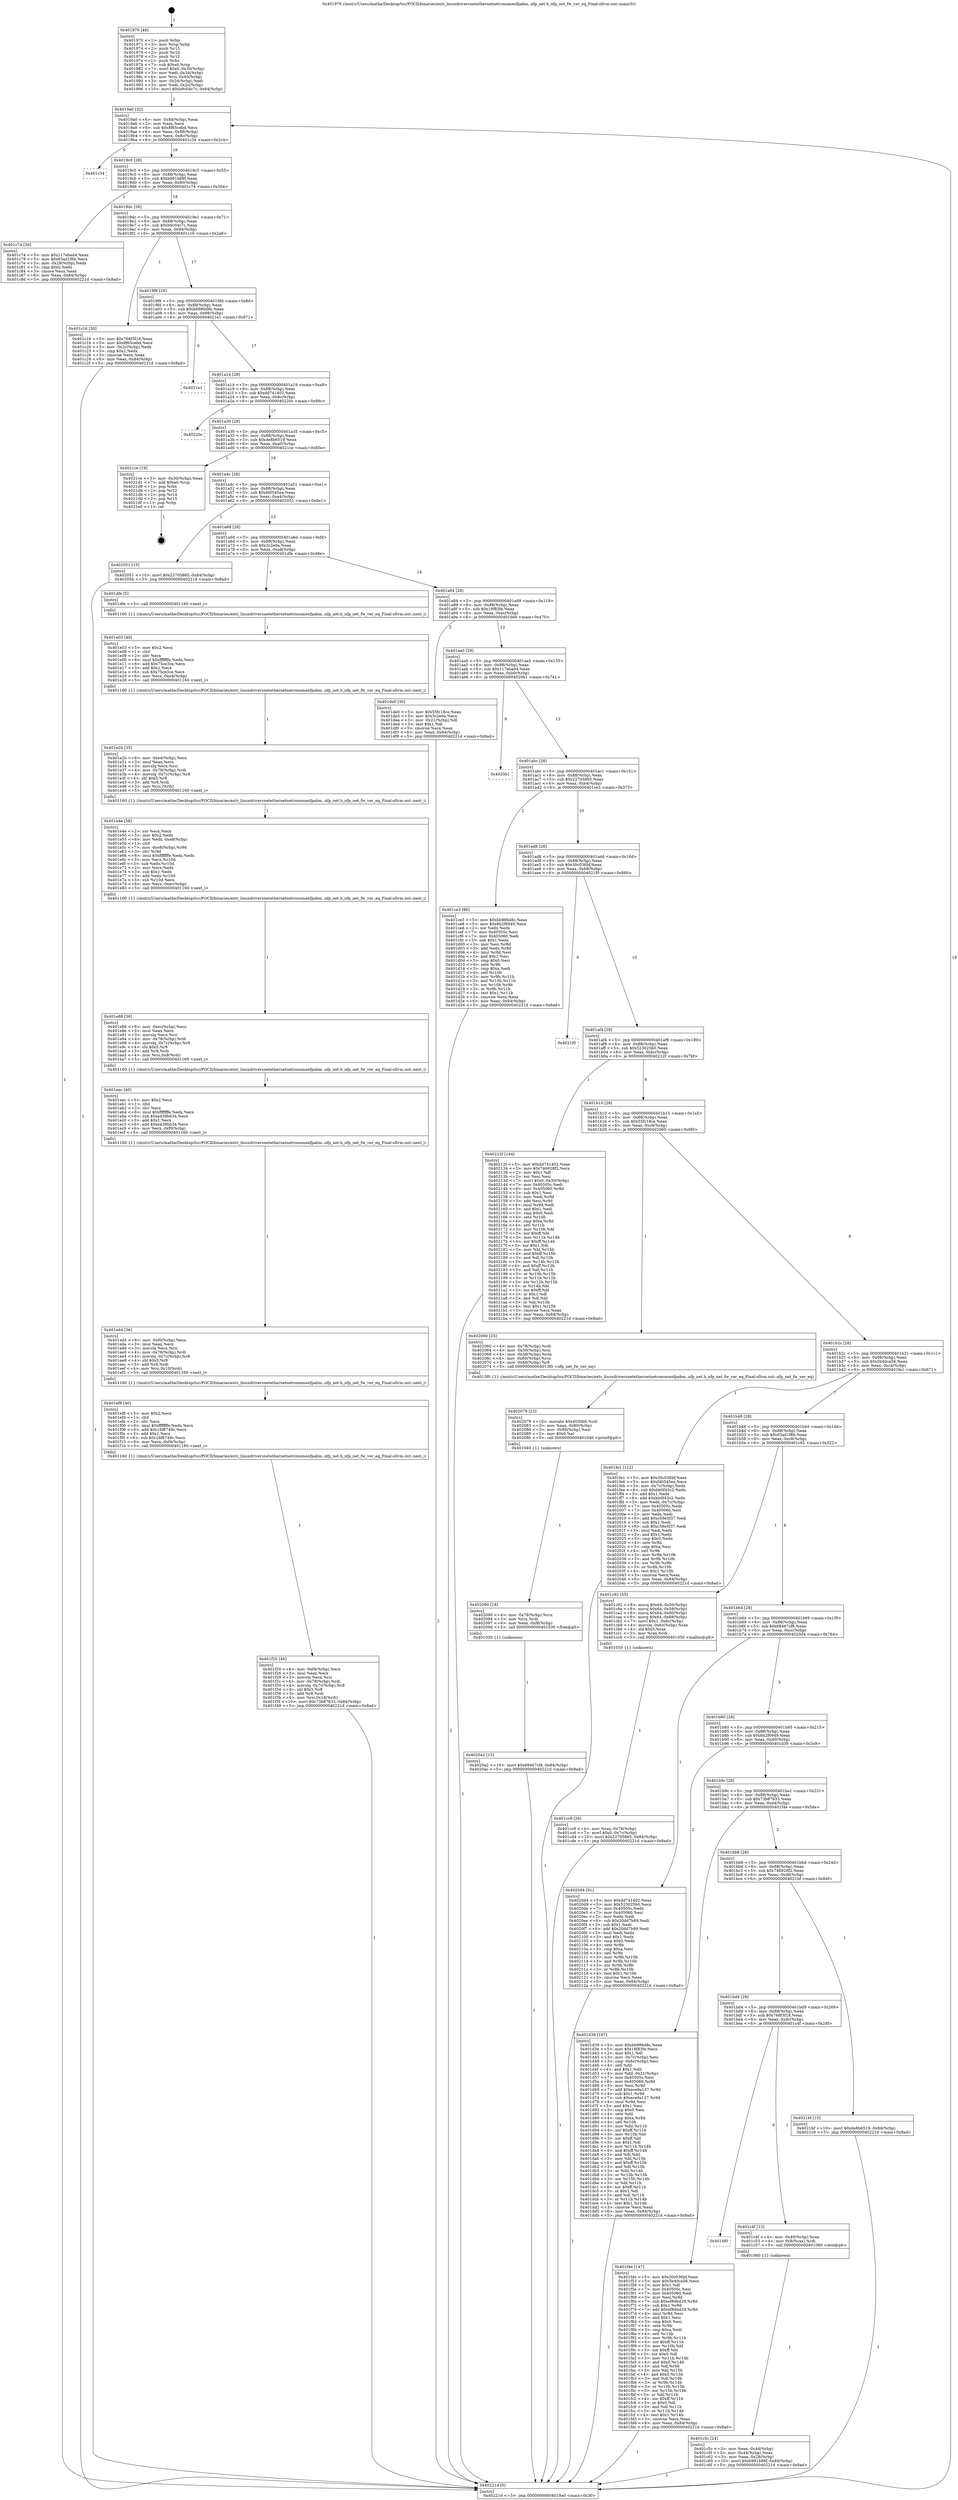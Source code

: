 digraph "0x401970" {
  label = "0x401970 (/mnt/c/Users/mathe/Desktop/tcc/POCII/binaries/extr_linuxdriversnetethernetnetronomenfpabm..nfp_net.h_nfp_net_fw_ver_eq_Final-ollvm.out::main(0))"
  labelloc = "t"
  node[shape=record]

  Entry [label="",width=0.3,height=0.3,shape=circle,fillcolor=black,style=filled]
  "0x4019a0" [label="{
     0x4019a0 [32]\l
     | [instrs]\l
     &nbsp;&nbsp;0x4019a0 \<+6\>: mov -0x84(%rbp),%eax\l
     &nbsp;&nbsp;0x4019a6 \<+2\>: mov %eax,%ecx\l
     &nbsp;&nbsp;0x4019a8 \<+6\>: sub $0x8f65cebd,%ecx\l
     &nbsp;&nbsp;0x4019ae \<+6\>: mov %eax,-0x88(%rbp)\l
     &nbsp;&nbsp;0x4019b4 \<+6\>: mov %ecx,-0x8c(%rbp)\l
     &nbsp;&nbsp;0x4019ba \<+6\>: je 0000000000401c34 \<main+0x2c4\>\l
  }"]
  "0x401c34" [label="{
     0x401c34\l
  }", style=dashed]
  "0x4019c0" [label="{
     0x4019c0 [28]\l
     | [instrs]\l
     &nbsp;&nbsp;0x4019c0 \<+5\>: jmp 00000000004019c5 \<main+0x55\>\l
     &nbsp;&nbsp;0x4019c5 \<+6\>: mov -0x88(%rbp),%eax\l
     &nbsp;&nbsp;0x4019cb \<+5\>: sub $0xb991b88f,%eax\l
     &nbsp;&nbsp;0x4019d0 \<+6\>: mov %eax,-0x90(%rbp)\l
     &nbsp;&nbsp;0x4019d6 \<+6\>: je 0000000000401c74 \<main+0x304\>\l
  }"]
  Exit [label="",width=0.3,height=0.3,shape=circle,fillcolor=black,style=filled,peripheries=2]
  "0x401c74" [label="{
     0x401c74 [30]\l
     | [instrs]\l
     &nbsp;&nbsp;0x401c74 \<+5\>: mov $0x117ebad4,%eax\l
     &nbsp;&nbsp;0x401c79 \<+5\>: mov $0x63ad1f6b,%ecx\l
     &nbsp;&nbsp;0x401c7e \<+3\>: mov -0x28(%rbp),%edx\l
     &nbsp;&nbsp;0x401c81 \<+3\>: cmp $0x0,%edx\l
     &nbsp;&nbsp;0x401c84 \<+3\>: cmove %ecx,%eax\l
     &nbsp;&nbsp;0x401c87 \<+6\>: mov %eax,-0x84(%rbp)\l
     &nbsp;&nbsp;0x401c8d \<+5\>: jmp 000000000040221d \<main+0x8ad\>\l
  }"]
  "0x4019dc" [label="{
     0x4019dc [28]\l
     | [instrs]\l
     &nbsp;&nbsp;0x4019dc \<+5\>: jmp 00000000004019e1 \<main+0x71\>\l
     &nbsp;&nbsp;0x4019e1 \<+6\>: mov -0x88(%rbp),%eax\l
     &nbsp;&nbsp;0x4019e7 \<+5\>: sub $0xb9c04c7c,%eax\l
     &nbsp;&nbsp;0x4019ec \<+6\>: mov %eax,-0x94(%rbp)\l
     &nbsp;&nbsp;0x4019f2 \<+6\>: je 0000000000401c16 \<main+0x2a6\>\l
  }"]
  "0x4020a2" [label="{
     0x4020a2 [15]\l
     | [instrs]\l
     &nbsp;&nbsp;0x4020a2 \<+10\>: movl $0x68467cf8,-0x84(%rbp)\l
     &nbsp;&nbsp;0x4020ac \<+5\>: jmp 000000000040221d \<main+0x8ad\>\l
  }"]
  "0x401c16" [label="{
     0x401c16 [30]\l
     | [instrs]\l
     &nbsp;&nbsp;0x401c16 \<+5\>: mov $0x768f3f18,%eax\l
     &nbsp;&nbsp;0x401c1b \<+5\>: mov $0x8f65cebd,%ecx\l
     &nbsp;&nbsp;0x401c20 \<+3\>: mov -0x2c(%rbp),%edx\l
     &nbsp;&nbsp;0x401c23 \<+3\>: cmp $0x2,%edx\l
     &nbsp;&nbsp;0x401c26 \<+3\>: cmovne %ecx,%eax\l
     &nbsp;&nbsp;0x401c29 \<+6\>: mov %eax,-0x84(%rbp)\l
     &nbsp;&nbsp;0x401c2f \<+5\>: jmp 000000000040221d \<main+0x8ad\>\l
  }"]
  "0x4019f8" [label="{
     0x4019f8 [28]\l
     | [instrs]\l
     &nbsp;&nbsp;0x4019f8 \<+5\>: jmp 00000000004019fd \<main+0x8d\>\l
     &nbsp;&nbsp;0x4019fd \<+6\>: mov -0x88(%rbp),%eax\l
     &nbsp;&nbsp;0x401a03 \<+5\>: sub $0xbb986d8c,%eax\l
     &nbsp;&nbsp;0x401a08 \<+6\>: mov %eax,-0x98(%rbp)\l
     &nbsp;&nbsp;0x401a0e \<+6\>: je 00000000004021e1 \<main+0x871\>\l
  }"]
  "0x40221d" [label="{
     0x40221d [5]\l
     | [instrs]\l
     &nbsp;&nbsp;0x40221d \<+5\>: jmp 00000000004019a0 \<main+0x30\>\l
  }"]
  "0x401970" [label="{
     0x401970 [48]\l
     | [instrs]\l
     &nbsp;&nbsp;0x401970 \<+1\>: push %rbp\l
     &nbsp;&nbsp;0x401971 \<+3\>: mov %rsp,%rbp\l
     &nbsp;&nbsp;0x401974 \<+2\>: push %r15\l
     &nbsp;&nbsp;0x401976 \<+2\>: push %r14\l
     &nbsp;&nbsp;0x401978 \<+2\>: push %r12\l
     &nbsp;&nbsp;0x40197a \<+1\>: push %rbx\l
     &nbsp;&nbsp;0x40197b \<+7\>: sub $0xe0,%rsp\l
     &nbsp;&nbsp;0x401982 \<+7\>: movl $0x0,-0x30(%rbp)\l
     &nbsp;&nbsp;0x401989 \<+3\>: mov %edi,-0x34(%rbp)\l
     &nbsp;&nbsp;0x40198c \<+4\>: mov %rsi,-0x40(%rbp)\l
     &nbsp;&nbsp;0x401990 \<+3\>: mov -0x34(%rbp),%edi\l
     &nbsp;&nbsp;0x401993 \<+3\>: mov %edi,-0x2c(%rbp)\l
     &nbsp;&nbsp;0x401996 \<+10\>: movl $0xb9c04c7c,-0x84(%rbp)\l
  }"]
  "0x402090" [label="{
     0x402090 [18]\l
     | [instrs]\l
     &nbsp;&nbsp;0x402090 \<+4\>: mov -0x78(%rbp),%rcx\l
     &nbsp;&nbsp;0x402094 \<+3\>: mov %rcx,%rdi\l
     &nbsp;&nbsp;0x402097 \<+6\>: mov %eax,-0xf8(%rbp)\l
     &nbsp;&nbsp;0x40209d \<+5\>: call 0000000000401030 \<free@plt\>\l
     | [calls]\l
     &nbsp;&nbsp;0x401030 \{1\} (unknown)\l
  }"]
  "0x4021e1" [label="{
     0x4021e1\l
  }", style=dashed]
  "0x401a14" [label="{
     0x401a14 [28]\l
     | [instrs]\l
     &nbsp;&nbsp;0x401a14 \<+5\>: jmp 0000000000401a19 \<main+0xa9\>\l
     &nbsp;&nbsp;0x401a19 \<+6\>: mov -0x88(%rbp),%eax\l
     &nbsp;&nbsp;0x401a1f \<+5\>: sub $0xdd741402,%eax\l
     &nbsp;&nbsp;0x401a24 \<+6\>: mov %eax,-0x9c(%rbp)\l
     &nbsp;&nbsp;0x401a2a \<+6\>: je 000000000040220c \<main+0x89c\>\l
  }"]
  "0x402079" [label="{
     0x402079 [23]\l
     | [instrs]\l
     &nbsp;&nbsp;0x402079 \<+10\>: movabs $0x4030b6,%rdi\l
     &nbsp;&nbsp;0x402083 \<+3\>: mov %eax,-0x80(%rbp)\l
     &nbsp;&nbsp;0x402086 \<+3\>: mov -0x80(%rbp),%esi\l
     &nbsp;&nbsp;0x402089 \<+2\>: mov $0x0,%al\l
     &nbsp;&nbsp;0x40208b \<+5\>: call 0000000000401040 \<printf@plt\>\l
     | [calls]\l
     &nbsp;&nbsp;0x401040 \{1\} (unknown)\l
  }"]
  "0x40220c" [label="{
     0x40220c\l
  }", style=dashed]
  "0x401a30" [label="{
     0x401a30 [28]\l
     | [instrs]\l
     &nbsp;&nbsp;0x401a30 \<+5\>: jmp 0000000000401a35 \<main+0xc5\>\l
     &nbsp;&nbsp;0x401a35 \<+6\>: mov -0x88(%rbp),%eax\l
     &nbsp;&nbsp;0x401a3b \<+5\>: sub $0xde8b6519,%eax\l
     &nbsp;&nbsp;0x401a40 \<+6\>: mov %eax,-0xa0(%rbp)\l
     &nbsp;&nbsp;0x401a46 \<+6\>: je 00000000004021ce \<main+0x85e\>\l
  }"]
  "0x401f20" [label="{
     0x401f20 [46]\l
     | [instrs]\l
     &nbsp;&nbsp;0x401f20 \<+6\>: mov -0xf4(%rbp),%ecx\l
     &nbsp;&nbsp;0x401f26 \<+3\>: imul %eax,%ecx\l
     &nbsp;&nbsp;0x401f29 \<+3\>: movslq %ecx,%rsi\l
     &nbsp;&nbsp;0x401f2c \<+4\>: mov -0x78(%rbp),%rdi\l
     &nbsp;&nbsp;0x401f30 \<+4\>: movslq -0x7c(%rbp),%r8\l
     &nbsp;&nbsp;0x401f34 \<+4\>: shl $0x5,%r8\l
     &nbsp;&nbsp;0x401f38 \<+3\>: add %r8,%rdi\l
     &nbsp;&nbsp;0x401f3b \<+4\>: mov %rsi,0x18(%rdi)\l
     &nbsp;&nbsp;0x401f3f \<+10\>: movl $0x73b87633,-0x84(%rbp)\l
     &nbsp;&nbsp;0x401f49 \<+5\>: jmp 000000000040221d \<main+0x8ad\>\l
  }"]
  "0x4021ce" [label="{
     0x4021ce [19]\l
     | [instrs]\l
     &nbsp;&nbsp;0x4021ce \<+3\>: mov -0x30(%rbp),%eax\l
     &nbsp;&nbsp;0x4021d1 \<+7\>: add $0xe0,%rsp\l
     &nbsp;&nbsp;0x4021d8 \<+1\>: pop %rbx\l
     &nbsp;&nbsp;0x4021d9 \<+2\>: pop %r12\l
     &nbsp;&nbsp;0x4021db \<+2\>: pop %r14\l
     &nbsp;&nbsp;0x4021dd \<+2\>: pop %r15\l
     &nbsp;&nbsp;0x4021df \<+1\>: pop %rbp\l
     &nbsp;&nbsp;0x4021e0 \<+1\>: ret\l
  }"]
  "0x401a4c" [label="{
     0x401a4c [28]\l
     | [instrs]\l
     &nbsp;&nbsp;0x401a4c \<+5\>: jmp 0000000000401a51 \<main+0xe1\>\l
     &nbsp;&nbsp;0x401a51 \<+6\>: mov -0x88(%rbp),%eax\l
     &nbsp;&nbsp;0x401a57 \<+5\>: sub $0xfd0545ea,%eax\l
     &nbsp;&nbsp;0x401a5c \<+6\>: mov %eax,-0xa4(%rbp)\l
     &nbsp;&nbsp;0x401a62 \<+6\>: je 0000000000402051 \<main+0x6e1\>\l
  }"]
  "0x401ef8" [label="{
     0x401ef8 [40]\l
     | [instrs]\l
     &nbsp;&nbsp;0x401ef8 \<+5\>: mov $0x2,%ecx\l
     &nbsp;&nbsp;0x401efd \<+1\>: cltd\l
     &nbsp;&nbsp;0x401efe \<+2\>: idiv %ecx\l
     &nbsp;&nbsp;0x401f00 \<+6\>: imul $0xfffffffe,%edx,%ecx\l
     &nbsp;&nbsp;0x401f06 \<+6\>: add $0x16f8749c,%ecx\l
     &nbsp;&nbsp;0x401f0c \<+3\>: add $0x1,%ecx\l
     &nbsp;&nbsp;0x401f0f \<+6\>: sub $0x16f8749c,%ecx\l
     &nbsp;&nbsp;0x401f15 \<+6\>: mov %ecx,-0xf4(%rbp)\l
     &nbsp;&nbsp;0x401f1b \<+5\>: call 0000000000401160 \<next_i\>\l
     | [calls]\l
     &nbsp;&nbsp;0x401160 \{1\} (/mnt/c/Users/mathe/Desktop/tcc/POCII/binaries/extr_linuxdriversnetethernetnetronomenfpabm..nfp_net.h_nfp_net_fw_ver_eq_Final-ollvm.out::next_i)\l
  }"]
  "0x402051" [label="{
     0x402051 [15]\l
     | [instrs]\l
     &nbsp;&nbsp;0x402051 \<+10\>: movl $0x22705865,-0x84(%rbp)\l
     &nbsp;&nbsp;0x40205b \<+5\>: jmp 000000000040221d \<main+0x8ad\>\l
  }"]
  "0x401a68" [label="{
     0x401a68 [28]\l
     | [instrs]\l
     &nbsp;&nbsp;0x401a68 \<+5\>: jmp 0000000000401a6d \<main+0xfd\>\l
     &nbsp;&nbsp;0x401a6d \<+6\>: mov -0x88(%rbp),%eax\l
     &nbsp;&nbsp;0x401a73 \<+5\>: sub $0x3c2e0a,%eax\l
     &nbsp;&nbsp;0x401a78 \<+6\>: mov %eax,-0xa8(%rbp)\l
     &nbsp;&nbsp;0x401a7e \<+6\>: je 0000000000401dfe \<main+0x48e\>\l
  }"]
  "0x401ed4" [label="{
     0x401ed4 [36]\l
     | [instrs]\l
     &nbsp;&nbsp;0x401ed4 \<+6\>: mov -0xf0(%rbp),%ecx\l
     &nbsp;&nbsp;0x401eda \<+3\>: imul %eax,%ecx\l
     &nbsp;&nbsp;0x401edd \<+3\>: movslq %ecx,%rsi\l
     &nbsp;&nbsp;0x401ee0 \<+4\>: mov -0x78(%rbp),%rdi\l
     &nbsp;&nbsp;0x401ee4 \<+4\>: movslq -0x7c(%rbp),%r8\l
     &nbsp;&nbsp;0x401ee8 \<+4\>: shl $0x5,%r8\l
     &nbsp;&nbsp;0x401eec \<+3\>: add %r8,%rdi\l
     &nbsp;&nbsp;0x401eef \<+4\>: mov %rsi,0x10(%rdi)\l
     &nbsp;&nbsp;0x401ef3 \<+5\>: call 0000000000401160 \<next_i\>\l
     | [calls]\l
     &nbsp;&nbsp;0x401160 \{1\} (/mnt/c/Users/mathe/Desktop/tcc/POCII/binaries/extr_linuxdriversnetethernetnetronomenfpabm..nfp_net.h_nfp_net_fw_ver_eq_Final-ollvm.out::next_i)\l
  }"]
  "0x401dfe" [label="{
     0x401dfe [5]\l
     | [instrs]\l
     &nbsp;&nbsp;0x401dfe \<+5\>: call 0000000000401160 \<next_i\>\l
     | [calls]\l
     &nbsp;&nbsp;0x401160 \{1\} (/mnt/c/Users/mathe/Desktop/tcc/POCII/binaries/extr_linuxdriversnetethernetnetronomenfpabm..nfp_net.h_nfp_net_fw_ver_eq_Final-ollvm.out::next_i)\l
  }"]
  "0x401a84" [label="{
     0x401a84 [28]\l
     | [instrs]\l
     &nbsp;&nbsp;0x401a84 \<+5\>: jmp 0000000000401a89 \<main+0x119\>\l
     &nbsp;&nbsp;0x401a89 \<+6\>: mov -0x88(%rbp),%eax\l
     &nbsp;&nbsp;0x401a8f \<+5\>: sub $0x18f83fe,%eax\l
     &nbsp;&nbsp;0x401a94 \<+6\>: mov %eax,-0xac(%rbp)\l
     &nbsp;&nbsp;0x401a9a \<+6\>: je 0000000000401de0 \<main+0x470\>\l
  }"]
  "0x401eac" [label="{
     0x401eac [40]\l
     | [instrs]\l
     &nbsp;&nbsp;0x401eac \<+5\>: mov $0x2,%ecx\l
     &nbsp;&nbsp;0x401eb1 \<+1\>: cltd\l
     &nbsp;&nbsp;0x401eb2 \<+2\>: idiv %ecx\l
     &nbsp;&nbsp;0x401eb4 \<+6\>: imul $0xfffffffe,%edx,%ecx\l
     &nbsp;&nbsp;0x401eba \<+6\>: sub $0xe439bb34,%ecx\l
     &nbsp;&nbsp;0x401ec0 \<+3\>: add $0x1,%ecx\l
     &nbsp;&nbsp;0x401ec3 \<+6\>: add $0xe439bb34,%ecx\l
     &nbsp;&nbsp;0x401ec9 \<+6\>: mov %ecx,-0xf0(%rbp)\l
     &nbsp;&nbsp;0x401ecf \<+5\>: call 0000000000401160 \<next_i\>\l
     | [calls]\l
     &nbsp;&nbsp;0x401160 \{1\} (/mnt/c/Users/mathe/Desktop/tcc/POCII/binaries/extr_linuxdriversnetethernetnetronomenfpabm..nfp_net.h_nfp_net_fw_ver_eq_Final-ollvm.out::next_i)\l
  }"]
  "0x401de0" [label="{
     0x401de0 [30]\l
     | [instrs]\l
     &nbsp;&nbsp;0x401de0 \<+5\>: mov $0x55fc18ce,%eax\l
     &nbsp;&nbsp;0x401de5 \<+5\>: mov $0x3c2e0a,%ecx\l
     &nbsp;&nbsp;0x401dea \<+3\>: mov -0x21(%rbp),%dl\l
     &nbsp;&nbsp;0x401ded \<+3\>: test $0x1,%dl\l
     &nbsp;&nbsp;0x401df0 \<+3\>: cmovne %ecx,%eax\l
     &nbsp;&nbsp;0x401df3 \<+6\>: mov %eax,-0x84(%rbp)\l
     &nbsp;&nbsp;0x401df9 \<+5\>: jmp 000000000040221d \<main+0x8ad\>\l
  }"]
  "0x401aa0" [label="{
     0x401aa0 [28]\l
     | [instrs]\l
     &nbsp;&nbsp;0x401aa0 \<+5\>: jmp 0000000000401aa5 \<main+0x135\>\l
     &nbsp;&nbsp;0x401aa5 \<+6\>: mov -0x88(%rbp),%eax\l
     &nbsp;&nbsp;0x401aab \<+5\>: sub $0x117ebad4,%eax\l
     &nbsp;&nbsp;0x401ab0 \<+6\>: mov %eax,-0xb0(%rbp)\l
     &nbsp;&nbsp;0x401ab6 \<+6\>: je 00000000004020b1 \<main+0x741\>\l
  }"]
  "0x401e88" [label="{
     0x401e88 [36]\l
     | [instrs]\l
     &nbsp;&nbsp;0x401e88 \<+6\>: mov -0xec(%rbp),%ecx\l
     &nbsp;&nbsp;0x401e8e \<+3\>: imul %eax,%ecx\l
     &nbsp;&nbsp;0x401e91 \<+3\>: movslq %ecx,%rsi\l
     &nbsp;&nbsp;0x401e94 \<+4\>: mov -0x78(%rbp),%rdi\l
     &nbsp;&nbsp;0x401e98 \<+4\>: movslq -0x7c(%rbp),%r8\l
     &nbsp;&nbsp;0x401e9c \<+4\>: shl $0x5,%r8\l
     &nbsp;&nbsp;0x401ea0 \<+3\>: add %r8,%rdi\l
     &nbsp;&nbsp;0x401ea3 \<+4\>: mov %rsi,0x8(%rdi)\l
     &nbsp;&nbsp;0x401ea7 \<+5\>: call 0000000000401160 \<next_i\>\l
     | [calls]\l
     &nbsp;&nbsp;0x401160 \{1\} (/mnt/c/Users/mathe/Desktop/tcc/POCII/binaries/extr_linuxdriversnetethernetnetronomenfpabm..nfp_net.h_nfp_net_fw_ver_eq_Final-ollvm.out::next_i)\l
  }"]
  "0x4020b1" [label="{
     0x4020b1\l
  }", style=dashed]
  "0x401abc" [label="{
     0x401abc [28]\l
     | [instrs]\l
     &nbsp;&nbsp;0x401abc \<+5\>: jmp 0000000000401ac1 \<main+0x151\>\l
     &nbsp;&nbsp;0x401ac1 \<+6\>: mov -0x88(%rbp),%eax\l
     &nbsp;&nbsp;0x401ac7 \<+5\>: sub $0x22705865,%eax\l
     &nbsp;&nbsp;0x401acc \<+6\>: mov %eax,-0xb4(%rbp)\l
     &nbsp;&nbsp;0x401ad2 \<+6\>: je 0000000000401ce3 \<main+0x373\>\l
  }"]
  "0x401e4e" [label="{
     0x401e4e [58]\l
     | [instrs]\l
     &nbsp;&nbsp;0x401e4e \<+2\>: xor %ecx,%ecx\l
     &nbsp;&nbsp;0x401e50 \<+5\>: mov $0x2,%edx\l
     &nbsp;&nbsp;0x401e55 \<+6\>: mov %edx,-0xe8(%rbp)\l
     &nbsp;&nbsp;0x401e5b \<+1\>: cltd\l
     &nbsp;&nbsp;0x401e5c \<+7\>: mov -0xe8(%rbp),%r9d\l
     &nbsp;&nbsp;0x401e63 \<+3\>: idiv %r9d\l
     &nbsp;&nbsp;0x401e66 \<+6\>: imul $0xfffffffe,%edx,%edx\l
     &nbsp;&nbsp;0x401e6c \<+3\>: mov %ecx,%r10d\l
     &nbsp;&nbsp;0x401e6f \<+3\>: sub %edx,%r10d\l
     &nbsp;&nbsp;0x401e72 \<+2\>: mov %ecx,%edx\l
     &nbsp;&nbsp;0x401e74 \<+3\>: sub $0x1,%edx\l
     &nbsp;&nbsp;0x401e77 \<+3\>: add %edx,%r10d\l
     &nbsp;&nbsp;0x401e7a \<+3\>: sub %r10d,%ecx\l
     &nbsp;&nbsp;0x401e7d \<+6\>: mov %ecx,-0xec(%rbp)\l
     &nbsp;&nbsp;0x401e83 \<+5\>: call 0000000000401160 \<next_i\>\l
     | [calls]\l
     &nbsp;&nbsp;0x401160 \{1\} (/mnt/c/Users/mathe/Desktop/tcc/POCII/binaries/extr_linuxdriversnetethernetnetronomenfpabm..nfp_net.h_nfp_net_fw_ver_eq_Final-ollvm.out::next_i)\l
  }"]
  "0x401ce3" [label="{
     0x401ce3 [86]\l
     | [instrs]\l
     &nbsp;&nbsp;0x401ce3 \<+5\>: mov $0xbb986d8c,%eax\l
     &nbsp;&nbsp;0x401ce8 \<+5\>: mov $0x6b2f6949,%ecx\l
     &nbsp;&nbsp;0x401ced \<+2\>: xor %edx,%edx\l
     &nbsp;&nbsp;0x401cef \<+7\>: mov 0x40505c,%esi\l
     &nbsp;&nbsp;0x401cf6 \<+7\>: mov 0x405060,%edi\l
     &nbsp;&nbsp;0x401cfd \<+3\>: sub $0x1,%edx\l
     &nbsp;&nbsp;0x401d00 \<+3\>: mov %esi,%r8d\l
     &nbsp;&nbsp;0x401d03 \<+3\>: add %edx,%r8d\l
     &nbsp;&nbsp;0x401d06 \<+4\>: imul %r8d,%esi\l
     &nbsp;&nbsp;0x401d0a \<+3\>: and $0x1,%esi\l
     &nbsp;&nbsp;0x401d0d \<+3\>: cmp $0x0,%esi\l
     &nbsp;&nbsp;0x401d10 \<+4\>: sete %r9b\l
     &nbsp;&nbsp;0x401d14 \<+3\>: cmp $0xa,%edi\l
     &nbsp;&nbsp;0x401d17 \<+4\>: setl %r10b\l
     &nbsp;&nbsp;0x401d1b \<+3\>: mov %r9b,%r11b\l
     &nbsp;&nbsp;0x401d1e \<+3\>: and %r10b,%r11b\l
     &nbsp;&nbsp;0x401d21 \<+3\>: xor %r10b,%r9b\l
     &nbsp;&nbsp;0x401d24 \<+3\>: or %r9b,%r11b\l
     &nbsp;&nbsp;0x401d27 \<+4\>: test $0x1,%r11b\l
     &nbsp;&nbsp;0x401d2b \<+3\>: cmovne %ecx,%eax\l
     &nbsp;&nbsp;0x401d2e \<+6\>: mov %eax,-0x84(%rbp)\l
     &nbsp;&nbsp;0x401d34 \<+5\>: jmp 000000000040221d \<main+0x8ad\>\l
  }"]
  "0x401ad8" [label="{
     0x401ad8 [28]\l
     | [instrs]\l
     &nbsp;&nbsp;0x401ad8 \<+5\>: jmp 0000000000401add \<main+0x16d\>\l
     &nbsp;&nbsp;0x401add \<+6\>: mov -0x88(%rbp),%eax\l
     &nbsp;&nbsp;0x401ae3 \<+5\>: sub $0x30c036bf,%eax\l
     &nbsp;&nbsp;0x401ae8 \<+6\>: mov %eax,-0xb8(%rbp)\l
     &nbsp;&nbsp;0x401aee \<+6\>: je 00000000004021f0 \<main+0x880\>\l
  }"]
  "0x401e2b" [label="{
     0x401e2b [35]\l
     | [instrs]\l
     &nbsp;&nbsp;0x401e2b \<+6\>: mov -0xe4(%rbp),%ecx\l
     &nbsp;&nbsp;0x401e31 \<+3\>: imul %eax,%ecx\l
     &nbsp;&nbsp;0x401e34 \<+3\>: movslq %ecx,%rsi\l
     &nbsp;&nbsp;0x401e37 \<+4\>: mov -0x78(%rbp),%rdi\l
     &nbsp;&nbsp;0x401e3b \<+4\>: movslq -0x7c(%rbp),%r8\l
     &nbsp;&nbsp;0x401e3f \<+4\>: shl $0x5,%r8\l
     &nbsp;&nbsp;0x401e43 \<+3\>: add %r8,%rdi\l
     &nbsp;&nbsp;0x401e46 \<+3\>: mov %rsi,(%rdi)\l
     &nbsp;&nbsp;0x401e49 \<+5\>: call 0000000000401160 \<next_i\>\l
     | [calls]\l
     &nbsp;&nbsp;0x401160 \{1\} (/mnt/c/Users/mathe/Desktop/tcc/POCII/binaries/extr_linuxdriversnetethernetnetronomenfpabm..nfp_net.h_nfp_net_fw_ver_eq_Final-ollvm.out::next_i)\l
  }"]
  "0x4021f0" [label="{
     0x4021f0\l
  }", style=dashed]
  "0x401af4" [label="{
     0x401af4 [28]\l
     | [instrs]\l
     &nbsp;&nbsp;0x401af4 \<+5\>: jmp 0000000000401af9 \<main+0x189\>\l
     &nbsp;&nbsp;0x401af9 \<+6\>: mov -0x88(%rbp),%eax\l
     &nbsp;&nbsp;0x401aff \<+5\>: sub $0x523025b0,%eax\l
     &nbsp;&nbsp;0x401b04 \<+6\>: mov %eax,-0xbc(%rbp)\l
     &nbsp;&nbsp;0x401b0a \<+6\>: je 000000000040212f \<main+0x7bf\>\l
  }"]
  "0x401e03" [label="{
     0x401e03 [40]\l
     | [instrs]\l
     &nbsp;&nbsp;0x401e03 \<+5\>: mov $0x2,%ecx\l
     &nbsp;&nbsp;0x401e08 \<+1\>: cltd\l
     &nbsp;&nbsp;0x401e09 \<+2\>: idiv %ecx\l
     &nbsp;&nbsp;0x401e0b \<+6\>: imul $0xfffffffe,%edx,%ecx\l
     &nbsp;&nbsp;0x401e11 \<+6\>: add $0x75ce3ce,%ecx\l
     &nbsp;&nbsp;0x401e17 \<+3\>: add $0x1,%ecx\l
     &nbsp;&nbsp;0x401e1a \<+6\>: sub $0x75ce3ce,%ecx\l
     &nbsp;&nbsp;0x401e20 \<+6\>: mov %ecx,-0xe4(%rbp)\l
     &nbsp;&nbsp;0x401e26 \<+5\>: call 0000000000401160 \<next_i\>\l
     | [calls]\l
     &nbsp;&nbsp;0x401160 \{1\} (/mnt/c/Users/mathe/Desktop/tcc/POCII/binaries/extr_linuxdriversnetethernetnetronomenfpabm..nfp_net.h_nfp_net_fw_ver_eq_Final-ollvm.out::next_i)\l
  }"]
  "0x40212f" [label="{
     0x40212f [144]\l
     | [instrs]\l
     &nbsp;&nbsp;0x40212f \<+5\>: mov $0xdd741402,%eax\l
     &nbsp;&nbsp;0x402134 \<+5\>: mov $0x746928f2,%ecx\l
     &nbsp;&nbsp;0x402139 \<+2\>: mov $0x1,%dl\l
     &nbsp;&nbsp;0x40213b \<+2\>: xor %esi,%esi\l
     &nbsp;&nbsp;0x40213d \<+7\>: movl $0x0,-0x30(%rbp)\l
     &nbsp;&nbsp;0x402144 \<+7\>: mov 0x40505c,%edi\l
     &nbsp;&nbsp;0x40214b \<+8\>: mov 0x405060,%r8d\l
     &nbsp;&nbsp;0x402153 \<+3\>: sub $0x1,%esi\l
     &nbsp;&nbsp;0x402156 \<+3\>: mov %edi,%r9d\l
     &nbsp;&nbsp;0x402159 \<+3\>: add %esi,%r9d\l
     &nbsp;&nbsp;0x40215c \<+4\>: imul %r9d,%edi\l
     &nbsp;&nbsp;0x402160 \<+3\>: and $0x1,%edi\l
     &nbsp;&nbsp;0x402163 \<+3\>: cmp $0x0,%edi\l
     &nbsp;&nbsp;0x402166 \<+4\>: sete %r10b\l
     &nbsp;&nbsp;0x40216a \<+4\>: cmp $0xa,%r8d\l
     &nbsp;&nbsp;0x40216e \<+4\>: setl %r11b\l
     &nbsp;&nbsp;0x402172 \<+3\>: mov %r10b,%bl\l
     &nbsp;&nbsp;0x402175 \<+3\>: xor $0xff,%bl\l
     &nbsp;&nbsp;0x402178 \<+3\>: mov %r11b,%r14b\l
     &nbsp;&nbsp;0x40217b \<+4\>: xor $0xff,%r14b\l
     &nbsp;&nbsp;0x40217f \<+3\>: xor $0x1,%dl\l
     &nbsp;&nbsp;0x402182 \<+3\>: mov %bl,%r15b\l
     &nbsp;&nbsp;0x402185 \<+4\>: and $0xff,%r15b\l
     &nbsp;&nbsp;0x402189 \<+3\>: and %dl,%r10b\l
     &nbsp;&nbsp;0x40218c \<+3\>: mov %r14b,%r12b\l
     &nbsp;&nbsp;0x40218f \<+4\>: and $0xff,%r12b\l
     &nbsp;&nbsp;0x402193 \<+3\>: and %dl,%r11b\l
     &nbsp;&nbsp;0x402196 \<+3\>: or %r10b,%r15b\l
     &nbsp;&nbsp;0x402199 \<+3\>: or %r11b,%r12b\l
     &nbsp;&nbsp;0x40219c \<+3\>: xor %r12b,%r15b\l
     &nbsp;&nbsp;0x40219f \<+3\>: or %r14b,%bl\l
     &nbsp;&nbsp;0x4021a2 \<+3\>: xor $0xff,%bl\l
     &nbsp;&nbsp;0x4021a5 \<+3\>: or $0x1,%dl\l
     &nbsp;&nbsp;0x4021a8 \<+2\>: and %dl,%bl\l
     &nbsp;&nbsp;0x4021aa \<+3\>: or %bl,%r15b\l
     &nbsp;&nbsp;0x4021ad \<+4\>: test $0x1,%r15b\l
     &nbsp;&nbsp;0x4021b1 \<+3\>: cmovne %ecx,%eax\l
     &nbsp;&nbsp;0x4021b4 \<+6\>: mov %eax,-0x84(%rbp)\l
     &nbsp;&nbsp;0x4021ba \<+5\>: jmp 000000000040221d \<main+0x8ad\>\l
  }"]
  "0x401b10" [label="{
     0x401b10 [28]\l
     | [instrs]\l
     &nbsp;&nbsp;0x401b10 \<+5\>: jmp 0000000000401b15 \<main+0x1a5\>\l
     &nbsp;&nbsp;0x401b15 \<+6\>: mov -0x88(%rbp),%eax\l
     &nbsp;&nbsp;0x401b1b \<+5\>: sub $0x55fc18ce,%eax\l
     &nbsp;&nbsp;0x401b20 \<+6\>: mov %eax,-0xc0(%rbp)\l
     &nbsp;&nbsp;0x401b26 \<+6\>: je 0000000000402060 \<main+0x6f0\>\l
  }"]
  "0x401cc9" [label="{
     0x401cc9 [26]\l
     | [instrs]\l
     &nbsp;&nbsp;0x401cc9 \<+4\>: mov %rax,-0x78(%rbp)\l
     &nbsp;&nbsp;0x401ccd \<+7\>: movl $0x0,-0x7c(%rbp)\l
     &nbsp;&nbsp;0x401cd4 \<+10\>: movl $0x22705865,-0x84(%rbp)\l
     &nbsp;&nbsp;0x401cde \<+5\>: jmp 000000000040221d \<main+0x8ad\>\l
  }"]
  "0x402060" [label="{
     0x402060 [25]\l
     | [instrs]\l
     &nbsp;&nbsp;0x402060 \<+4\>: mov -0x78(%rbp),%rdi\l
     &nbsp;&nbsp;0x402064 \<+4\>: mov -0x50(%rbp),%rsi\l
     &nbsp;&nbsp;0x402068 \<+4\>: mov -0x58(%rbp),%rdx\l
     &nbsp;&nbsp;0x40206c \<+4\>: mov -0x60(%rbp),%rcx\l
     &nbsp;&nbsp;0x402070 \<+4\>: mov -0x68(%rbp),%r8\l
     &nbsp;&nbsp;0x402074 \<+5\>: call 00000000004013f0 \<nfp_net_fw_ver_eq\>\l
     | [calls]\l
     &nbsp;&nbsp;0x4013f0 \{1\} (/mnt/c/Users/mathe/Desktop/tcc/POCII/binaries/extr_linuxdriversnetethernetnetronomenfpabm..nfp_net.h_nfp_net_fw_ver_eq_Final-ollvm.out::nfp_net_fw_ver_eq)\l
  }"]
  "0x401b2c" [label="{
     0x401b2c [28]\l
     | [instrs]\l
     &nbsp;&nbsp;0x401b2c \<+5\>: jmp 0000000000401b31 \<main+0x1c1\>\l
     &nbsp;&nbsp;0x401b31 \<+6\>: mov -0x88(%rbp),%eax\l
     &nbsp;&nbsp;0x401b37 \<+5\>: sub $0x5b40ca56,%eax\l
     &nbsp;&nbsp;0x401b3c \<+6\>: mov %eax,-0xc4(%rbp)\l
     &nbsp;&nbsp;0x401b42 \<+6\>: je 0000000000401fe1 \<main+0x671\>\l
  }"]
  "0x401c5c" [label="{
     0x401c5c [24]\l
     | [instrs]\l
     &nbsp;&nbsp;0x401c5c \<+3\>: mov %eax,-0x44(%rbp)\l
     &nbsp;&nbsp;0x401c5f \<+3\>: mov -0x44(%rbp),%eax\l
     &nbsp;&nbsp;0x401c62 \<+3\>: mov %eax,-0x28(%rbp)\l
     &nbsp;&nbsp;0x401c65 \<+10\>: movl $0xb991b88f,-0x84(%rbp)\l
     &nbsp;&nbsp;0x401c6f \<+5\>: jmp 000000000040221d \<main+0x8ad\>\l
  }"]
  "0x401fe1" [label="{
     0x401fe1 [112]\l
     | [instrs]\l
     &nbsp;&nbsp;0x401fe1 \<+5\>: mov $0x30c036bf,%eax\l
     &nbsp;&nbsp;0x401fe6 \<+5\>: mov $0xfd0545ea,%ecx\l
     &nbsp;&nbsp;0x401feb \<+3\>: mov -0x7c(%rbp),%edx\l
     &nbsp;&nbsp;0x401fee \<+6\>: sub $0xbb0f43c2,%edx\l
     &nbsp;&nbsp;0x401ff4 \<+3\>: add $0x1,%edx\l
     &nbsp;&nbsp;0x401ff7 \<+6\>: add $0xbb0f43c2,%edx\l
     &nbsp;&nbsp;0x401ffd \<+3\>: mov %edx,-0x7c(%rbp)\l
     &nbsp;&nbsp;0x402000 \<+7\>: mov 0x40505c,%edx\l
     &nbsp;&nbsp;0x402007 \<+7\>: mov 0x405060,%esi\l
     &nbsp;&nbsp;0x40200e \<+2\>: mov %edx,%edi\l
     &nbsp;&nbsp;0x402010 \<+6\>: add $0xc59e5f37,%edi\l
     &nbsp;&nbsp;0x402016 \<+3\>: sub $0x1,%edi\l
     &nbsp;&nbsp;0x402019 \<+6\>: sub $0xc59e5f37,%edi\l
     &nbsp;&nbsp;0x40201f \<+3\>: imul %edi,%edx\l
     &nbsp;&nbsp;0x402022 \<+3\>: and $0x1,%edx\l
     &nbsp;&nbsp;0x402025 \<+3\>: cmp $0x0,%edx\l
     &nbsp;&nbsp;0x402028 \<+4\>: sete %r8b\l
     &nbsp;&nbsp;0x40202c \<+3\>: cmp $0xa,%esi\l
     &nbsp;&nbsp;0x40202f \<+4\>: setl %r9b\l
     &nbsp;&nbsp;0x402033 \<+3\>: mov %r8b,%r10b\l
     &nbsp;&nbsp;0x402036 \<+3\>: and %r9b,%r10b\l
     &nbsp;&nbsp;0x402039 \<+3\>: xor %r9b,%r8b\l
     &nbsp;&nbsp;0x40203c \<+3\>: or %r8b,%r10b\l
     &nbsp;&nbsp;0x40203f \<+4\>: test $0x1,%r10b\l
     &nbsp;&nbsp;0x402043 \<+3\>: cmovne %ecx,%eax\l
     &nbsp;&nbsp;0x402046 \<+6\>: mov %eax,-0x84(%rbp)\l
     &nbsp;&nbsp;0x40204c \<+5\>: jmp 000000000040221d \<main+0x8ad\>\l
  }"]
  "0x401b48" [label="{
     0x401b48 [28]\l
     | [instrs]\l
     &nbsp;&nbsp;0x401b48 \<+5\>: jmp 0000000000401b4d \<main+0x1dd\>\l
     &nbsp;&nbsp;0x401b4d \<+6\>: mov -0x88(%rbp),%eax\l
     &nbsp;&nbsp;0x401b53 \<+5\>: sub $0x63ad1f6b,%eax\l
     &nbsp;&nbsp;0x401b58 \<+6\>: mov %eax,-0xc8(%rbp)\l
     &nbsp;&nbsp;0x401b5e \<+6\>: je 0000000000401c92 \<main+0x322\>\l
  }"]
  "0x401bf0" [label="{
     0x401bf0\l
  }", style=dashed]
  "0x401c92" [label="{
     0x401c92 [55]\l
     | [instrs]\l
     &nbsp;&nbsp;0x401c92 \<+8\>: movq $0x64,-0x50(%rbp)\l
     &nbsp;&nbsp;0x401c9a \<+8\>: movq $0x64,-0x58(%rbp)\l
     &nbsp;&nbsp;0x401ca2 \<+8\>: movq $0x64,-0x60(%rbp)\l
     &nbsp;&nbsp;0x401caa \<+8\>: movq $0x64,-0x68(%rbp)\l
     &nbsp;&nbsp;0x401cb2 \<+7\>: movl $0x1,-0x6c(%rbp)\l
     &nbsp;&nbsp;0x401cb9 \<+4\>: movslq -0x6c(%rbp),%rax\l
     &nbsp;&nbsp;0x401cbd \<+4\>: shl $0x5,%rax\l
     &nbsp;&nbsp;0x401cc1 \<+3\>: mov %rax,%rdi\l
     &nbsp;&nbsp;0x401cc4 \<+5\>: call 0000000000401050 \<malloc@plt\>\l
     | [calls]\l
     &nbsp;&nbsp;0x401050 \{1\} (unknown)\l
  }"]
  "0x401b64" [label="{
     0x401b64 [28]\l
     | [instrs]\l
     &nbsp;&nbsp;0x401b64 \<+5\>: jmp 0000000000401b69 \<main+0x1f9\>\l
     &nbsp;&nbsp;0x401b69 \<+6\>: mov -0x88(%rbp),%eax\l
     &nbsp;&nbsp;0x401b6f \<+5\>: sub $0x68467cf8,%eax\l
     &nbsp;&nbsp;0x401b74 \<+6\>: mov %eax,-0xcc(%rbp)\l
     &nbsp;&nbsp;0x401b7a \<+6\>: je 00000000004020d4 \<main+0x764\>\l
  }"]
  "0x401c4f" [label="{
     0x401c4f [13]\l
     | [instrs]\l
     &nbsp;&nbsp;0x401c4f \<+4\>: mov -0x40(%rbp),%rax\l
     &nbsp;&nbsp;0x401c53 \<+4\>: mov 0x8(%rax),%rdi\l
     &nbsp;&nbsp;0x401c57 \<+5\>: call 0000000000401060 \<atoi@plt\>\l
     | [calls]\l
     &nbsp;&nbsp;0x401060 \{1\} (unknown)\l
  }"]
  "0x4020d4" [label="{
     0x4020d4 [91]\l
     | [instrs]\l
     &nbsp;&nbsp;0x4020d4 \<+5\>: mov $0xdd741402,%eax\l
     &nbsp;&nbsp;0x4020d9 \<+5\>: mov $0x523025b0,%ecx\l
     &nbsp;&nbsp;0x4020de \<+7\>: mov 0x40505c,%edx\l
     &nbsp;&nbsp;0x4020e5 \<+7\>: mov 0x405060,%esi\l
     &nbsp;&nbsp;0x4020ec \<+2\>: mov %edx,%edi\l
     &nbsp;&nbsp;0x4020ee \<+6\>: sub $0x20dd7b89,%edi\l
     &nbsp;&nbsp;0x4020f4 \<+3\>: sub $0x1,%edi\l
     &nbsp;&nbsp;0x4020f7 \<+6\>: add $0x20dd7b89,%edi\l
     &nbsp;&nbsp;0x4020fd \<+3\>: imul %edi,%edx\l
     &nbsp;&nbsp;0x402100 \<+3\>: and $0x1,%edx\l
     &nbsp;&nbsp;0x402103 \<+3\>: cmp $0x0,%edx\l
     &nbsp;&nbsp;0x402106 \<+4\>: sete %r8b\l
     &nbsp;&nbsp;0x40210a \<+3\>: cmp $0xa,%esi\l
     &nbsp;&nbsp;0x40210d \<+4\>: setl %r9b\l
     &nbsp;&nbsp;0x402111 \<+3\>: mov %r8b,%r10b\l
     &nbsp;&nbsp;0x402114 \<+3\>: and %r9b,%r10b\l
     &nbsp;&nbsp;0x402117 \<+3\>: xor %r9b,%r8b\l
     &nbsp;&nbsp;0x40211a \<+3\>: or %r8b,%r10b\l
     &nbsp;&nbsp;0x40211d \<+4\>: test $0x1,%r10b\l
     &nbsp;&nbsp;0x402121 \<+3\>: cmovne %ecx,%eax\l
     &nbsp;&nbsp;0x402124 \<+6\>: mov %eax,-0x84(%rbp)\l
     &nbsp;&nbsp;0x40212a \<+5\>: jmp 000000000040221d \<main+0x8ad\>\l
  }"]
  "0x401b80" [label="{
     0x401b80 [28]\l
     | [instrs]\l
     &nbsp;&nbsp;0x401b80 \<+5\>: jmp 0000000000401b85 \<main+0x215\>\l
     &nbsp;&nbsp;0x401b85 \<+6\>: mov -0x88(%rbp),%eax\l
     &nbsp;&nbsp;0x401b8b \<+5\>: sub $0x6b2f6949,%eax\l
     &nbsp;&nbsp;0x401b90 \<+6\>: mov %eax,-0xd0(%rbp)\l
     &nbsp;&nbsp;0x401b96 \<+6\>: je 0000000000401d39 \<main+0x3c9\>\l
  }"]
  "0x401bd4" [label="{
     0x401bd4 [28]\l
     | [instrs]\l
     &nbsp;&nbsp;0x401bd4 \<+5\>: jmp 0000000000401bd9 \<main+0x269\>\l
     &nbsp;&nbsp;0x401bd9 \<+6\>: mov -0x88(%rbp),%eax\l
     &nbsp;&nbsp;0x401bdf \<+5\>: sub $0x768f3f18,%eax\l
     &nbsp;&nbsp;0x401be4 \<+6\>: mov %eax,-0xdc(%rbp)\l
     &nbsp;&nbsp;0x401bea \<+6\>: je 0000000000401c4f \<main+0x2df\>\l
  }"]
  "0x401d39" [label="{
     0x401d39 [167]\l
     | [instrs]\l
     &nbsp;&nbsp;0x401d39 \<+5\>: mov $0xbb986d8c,%eax\l
     &nbsp;&nbsp;0x401d3e \<+5\>: mov $0x18f83fe,%ecx\l
     &nbsp;&nbsp;0x401d43 \<+2\>: mov $0x1,%dl\l
     &nbsp;&nbsp;0x401d45 \<+3\>: mov -0x7c(%rbp),%esi\l
     &nbsp;&nbsp;0x401d48 \<+3\>: cmp -0x6c(%rbp),%esi\l
     &nbsp;&nbsp;0x401d4b \<+4\>: setl %dil\l
     &nbsp;&nbsp;0x401d4f \<+4\>: and $0x1,%dil\l
     &nbsp;&nbsp;0x401d53 \<+4\>: mov %dil,-0x21(%rbp)\l
     &nbsp;&nbsp;0x401d57 \<+7\>: mov 0x40505c,%esi\l
     &nbsp;&nbsp;0x401d5e \<+8\>: mov 0x405060,%r8d\l
     &nbsp;&nbsp;0x401d66 \<+3\>: mov %esi,%r9d\l
     &nbsp;&nbsp;0x401d69 \<+7\>: add $0xece9a137,%r9d\l
     &nbsp;&nbsp;0x401d70 \<+4\>: sub $0x1,%r9d\l
     &nbsp;&nbsp;0x401d74 \<+7\>: sub $0xece9a137,%r9d\l
     &nbsp;&nbsp;0x401d7b \<+4\>: imul %r9d,%esi\l
     &nbsp;&nbsp;0x401d7f \<+3\>: and $0x1,%esi\l
     &nbsp;&nbsp;0x401d82 \<+3\>: cmp $0x0,%esi\l
     &nbsp;&nbsp;0x401d85 \<+4\>: sete %dil\l
     &nbsp;&nbsp;0x401d89 \<+4\>: cmp $0xa,%r8d\l
     &nbsp;&nbsp;0x401d8d \<+4\>: setl %r10b\l
     &nbsp;&nbsp;0x401d91 \<+3\>: mov %dil,%r11b\l
     &nbsp;&nbsp;0x401d94 \<+4\>: xor $0xff,%r11b\l
     &nbsp;&nbsp;0x401d98 \<+3\>: mov %r10b,%bl\l
     &nbsp;&nbsp;0x401d9b \<+3\>: xor $0xff,%bl\l
     &nbsp;&nbsp;0x401d9e \<+3\>: xor $0x1,%dl\l
     &nbsp;&nbsp;0x401da1 \<+3\>: mov %r11b,%r14b\l
     &nbsp;&nbsp;0x401da4 \<+4\>: and $0xff,%r14b\l
     &nbsp;&nbsp;0x401da8 \<+3\>: and %dl,%dil\l
     &nbsp;&nbsp;0x401dab \<+3\>: mov %bl,%r15b\l
     &nbsp;&nbsp;0x401dae \<+4\>: and $0xff,%r15b\l
     &nbsp;&nbsp;0x401db2 \<+3\>: and %dl,%r10b\l
     &nbsp;&nbsp;0x401db5 \<+3\>: or %dil,%r14b\l
     &nbsp;&nbsp;0x401db8 \<+3\>: or %r10b,%r15b\l
     &nbsp;&nbsp;0x401dbb \<+3\>: xor %r15b,%r14b\l
     &nbsp;&nbsp;0x401dbe \<+3\>: or %bl,%r11b\l
     &nbsp;&nbsp;0x401dc1 \<+4\>: xor $0xff,%r11b\l
     &nbsp;&nbsp;0x401dc5 \<+3\>: or $0x1,%dl\l
     &nbsp;&nbsp;0x401dc8 \<+3\>: and %dl,%r11b\l
     &nbsp;&nbsp;0x401dcb \<+3\>: or %r11b,%r14b\l
     &nbsp;&nbsp;0x401dce \<+4\>: test $0x1,%r14b\l
     &nbsp;&nbsp;0x401dd2 \<+3\>: cmovne %ecx,%eax\l
     &nbsp;&nbsp;0x401dd5 \<+6\>: mov %eax,-0x84(%rbp)\l
     &nbsp;&nbsp;0x401ddb \<+5\>: jmp 000000000040221d \<main+0x8ad\>\l
  }"]
  "0x401b9c" [label="{
     0x401b9c [28]\l
     | [instrs]\l
     &nbsp;&nbsp;0x401b9c \<+5\>: jmp 0000000000401ba1 \<main+0x231\>\l
     &nbsp;&nbsp;0x401ba1 \<+6\>: mov -0x88(%rbp),%eax\l
     &nbsp;&nbsp;0x401ba7 \<+5\>: sub $0x73b87633,%eax\l
     &nbsp;&nbsp;0x401bac \<+6\>: mov %eax,-0xd4(%rbp)\l
     &nbsp;&nbsp;0x401bb2 \<+6\>: je 0000000000401f4e \<main+0x5de\>\l
  }"]
  "0x4021bf" [label="{
     0x4021bf [15]\l
     | [instrs]\l
     &nbsp;&nbsp;0x4021bf \<+10\>: movl $0xde8b6519,-0x84(%rbp)\l
     &nbsp;&nbsp;0x4021c9 \<+5\>: jmp 000000000040221d \<main+0x8ad\>\l
  }"]
  "0x401f4e" [label="{
     0x401f4e [147]\l
     | [instrs]\l
     &nbsp;&nbsp;0x401f4e \<+5\>: mov $0x30c036bf,%eax\l
     &nbsp;&nbsp;0x401f53 \<+5\>: mov $0x5b40ca56,%ecx\l
     &nbsp;&nbsp;0x401f58 \<+2\>: mov $0x1,%dl\l
     &nbsp;&nbsp;0x401f5a \<+7\>: mov 0x40505c,%esi\l
     &nbsp;&nbsp;0x401f61 \<+7\>: mov 0x405060,%edi\l
     &nbsp;&nbsp;0x401f68 \<+3\>: mov %esi,%r8d\l
     &nbsp;&nbsp;0x401f6b \<+7\>: sub $0xef8dbd29,%r8d\l
     &nbsp;&nbsp;0x401f72 \<+4\>: sub $0x1,%r8d\l
     &nbsp;&nbsp;0x401f76 \<+7\>: add $0xef8dbd29,%r8d\l
     &nbsp;&nbsp;0x401f7d \<+4\>: imul %r8d,%esi\l
     &nbsp;&nbsp;0x401f81 \<+3\>: and $0x1,%esi\l
     &nbsp;&nbsp;0x401f84 \<+3\>: cmp $0x0,%esi\l
     &nbsp;&nbsp;0x401f87 \<+4\>: sete %r9b\l
     &nbsp;&nbsp;0x401f8b \<+3\>: cmp $0xa,%edi\l
     &nbsp;&nbsp;0x401f8e \<+4\>: setl %r10b\l
     &nbsp;&nbsp;0x401f92 \<+3\>: mov %r9b,%r11b\l
     &nbsp;&nbsp;0x401f95 \<+4\>: xor $0xff,%r11b\l
     &nbsp;&nbsp;0x401f99 \<+3\>: mov %r10b,%bl\l
     &nbsp;&nbsp;0x401f9c \<+3\>: xor $0xff,%bl\l
     &nbsp;&nbsp;0x401f9f \<+3\>: xor $0x0,%dl\l
     &nbsp;&nbsp;0x401fa2 \<+3\>: mov %r11b,%r14b\l
     &nbsp;&nbsp;0x401fa5 \<+4\>: and $0x0,%r14b\l
     &nbsp;&nbsp;0x401fa9 \<+3\>: and %dl,%r9b\l
     &nbsp;&nbsp;0x401fac \<+3\>: mov %bl,%r15b\l
     &nbsp;&nbsp;0x401faf \<+4\>: and $0x0,%r15b\l
     &nbsp;&nbsp;0x401fb3 \<+3\>: and %dl,%r10b\l
     &nbsp;&nbsp;0x401fb6 \<+3\>: or %r9b,%r14b\l
     &nbsp;&nbsp;0x401fb9 \<+3\>: or %r10b,%r15b\l
     &nbsp;&nbsp;0x401fbc \<+3\>: xor %r15b,%r14b\l
     &nbsp;&nbsp;0x401fbf \<+3\>: or %bl,%r11b\l
     &nbsp;&nbsp;0x401fc2 \<+4\>: xor $0xff,%r11b\l
     &nbsp;&nbsp;0x401fc6 \<+3\>: or $0x0,%dl\l
     &nbsp;&nbsp;0x401fc9 \<+3\>: and %dl,%r11b\l
     &nbsp;&nbsp;0x401fcc \<+3\>: or %r11b,%r14b\l
     &nbsp;&nbsp;0x401fcf \<+4\>: test $0x1,%r14b\l
     &nbsp;&nbsp;0x401fd3 \<+3\>: cmovne %ecx,%eax\l
     &nbsp;&nbsp;0x401fd6 \<+6\>: mov %eax,-0x84(%rbp)\l
     &nbsp;&nbsp;0x401fdc \<+5\>: jmp 000000000040221d \<main+0x8ad\>\l
  }"]
  "0x401bb8" [label="{
     0x401bb8 [28]\l
     | [instrs]\l
     &nbsp;&nbsp;0x401bb8 \<+5\>: jmp 0000000000401bbd \<main+0x24d\>\l
     &nbsp;&nbsp;0x401bbd \<+6\>: mov -0x88(%rbp),%eax\l
     &nbsp;&nbsp;0x401bc3 \<+5\>: sub $0x746928f2,%eax\l
     &nbsp;&nbsp;0x401bc8 \<+6\>: mov %eax,-0xd8(%rbp)\l
     &nbsp;&nbsp;0x401bce \<+6\>: je 00000000004021bf \<main+0x84f\>\l
  }"]
  Entry -> "0x401970" [label=" 1"]
  "0x4019a0" -> "0x401c34" [label=" 0"]
  "0x4019a0" -> "0x4019c0" [label=" 19"]
  "0x4021ce" -> Exit [label=" 1"]
  "0x4019c0" -> "0x401c74" [label=" 1"]
  "0x4019c0" -> "0x4019dc" [label=" 18"]
  "0x4021bf" -> "0x40221d" [label=" 1"]
  "0x4019dc" -> "0x401c16" [label=" 1"]
  "0x4019dc" -> "0x4019f8" [label=" 17"]
  "0x401c16" -> "0x40221d" [label=" 1"]
  "0x401970" -> "0x4019a0" [label=" 1"]
  "0x40221d" -> "0x4019a0" [label=" 18"]
  "0x40212f" -> "0x40221d" [label=" 1"]
  "0x4019f8" -> "0x4021e1" [label=" 0"]
  "0x4019f8" -> "0x401a14" [label=" 17"]
  "0x4020d4" -> "0x40221d" [label=" 1"]
  "0x401a14" -> "0x40220c" [label=" 0"]
  "0x401a14" -> "0x401a30" [label=" 17"]
  "0x4020a2" -> "0x40221d" [label=" 1"]
  "0x401a30" -> "0x4021ce" [label=" 1"]
  "0x401a30" -> "0x401a4c" [label=" 16"]
  "0x402090" -> "0x4020a2" [label=" 1"]
  "0x401a4c" -> "0x402051" [label=" 1"]
  "0x401a4c" -> "0x401a68" [label=" 15"]
  "0x402079" -> "0x402090" [label=" 1"]
  "0x401a68" -> "0x401dfe" [label=" 1"]
  "0x401a68" -> "0x401a84" [label=" 14"]
  "0x402060" -> "0x402079" [label=" 1"]
  "0x401a84" -> "0x401de0" [label=" 2"]
  "0x401a84" -> "0x401aa0" [label=" 12"]
  "0x402051" -> "0x40221d" [label=" 1"]
  "0x401aa0" -> "0x4020b1" [label=" 0"]
  "0x401aa0" -> "0x401abc" [label=" 12"]
  "0x401fe1" -> "0x40221d" [label=" 1"]
  "0x401abc" -> "0x401ce3" [label=" 2"]
  "0x401abc" -> "0x401ad8" [label=" 10"]
  "0x401f4e" -> "0x40221d" [label=" 1"]
  "0x401ad8" -> "0x4021f0" [label=" 0"]
  "0x401ad8" -> "0x401af4" [label=" 10"]
  "0x401f20" -> "0x40221d" [label=" 1"]
  "0x401af4" -> "0x40212f" [label=" 1"]
  "0x401af4" -> "0x401b10" [label=" 9"]
  "0x401ef8" -> "0x401f20" [label=" 1"]
  "0x401b10" -> "0x402060" [label=" 1"]
  "0x401b10" -> "0x401b2c" [label=" 8"]
  "0x401ed4" -> "0x401ef8" [label=" 1"]
  "0x401b2c" -> "0x401fe1" [label=" 1"]
  "0x401b2c" -> "0x401b48" [label=" 7"]
  "0x401eac" -> "0x401ed4" [label=" 1"]
  "0x401b48" -> "0x401c92" [label=" 1"]
  "0x401b48" -> "0x401b64" [label=" 6"]
  "0x401e88" -> "0x401eac" [label=" 1"]
  "0x401b64" -> "0x4020d4" [label=" 1"]
  "0x401b64" -> "0x401b80" [label=" 5"]
  "0x401e4e" -> "0x401e88" [label=" 1"]
  "0x401b80" -> "0x401d39" [label=" 2"]
  "0x401b80" -> "0x401b9c" [label=" 3"]
  "0x401e03" -> "0x401e2b" [label=" 1"]
  "0x401b9c" -> "0x401f4e" [label=" 1"]
  "0x401b9c" -> "0x401bb8" [label=" 2"]
  "0x401dfe" -> "0x401e03" [label=" 1"]
  "0x401bb8" -> "0x4021bf" [label=" 1"]
  "0x401bb8" -> "0x401bd4" [label=" 1"]
  "0x401e2b" -> "0x401e4e" [label=" 1"]
  "0x401bd4" -> "0x401c4f" [label=" 1"]
  "0x401bd4" -> "0x401bf0" [label=" 0"]
  "0x401c4f" -> "0x401c5c" [label=" 1"]
  "0x401c5c" -> "0x40221d" [label=" 1"]
  "0x401c74" -> "0x40221d" [label=" 1"]
  "0x401c92" -> "0x401cc9" [label=" 1"]
  "0x401cc9" -> "0x40221d" [label=" 1"]
  "0x401ce3" -> "0x40221d" [label=" 2"]
  "0x401d39" -> "0x40221d" [label=" 2"]
  "0x401de0" -> "0x40221d" [label=" 2"]
}
